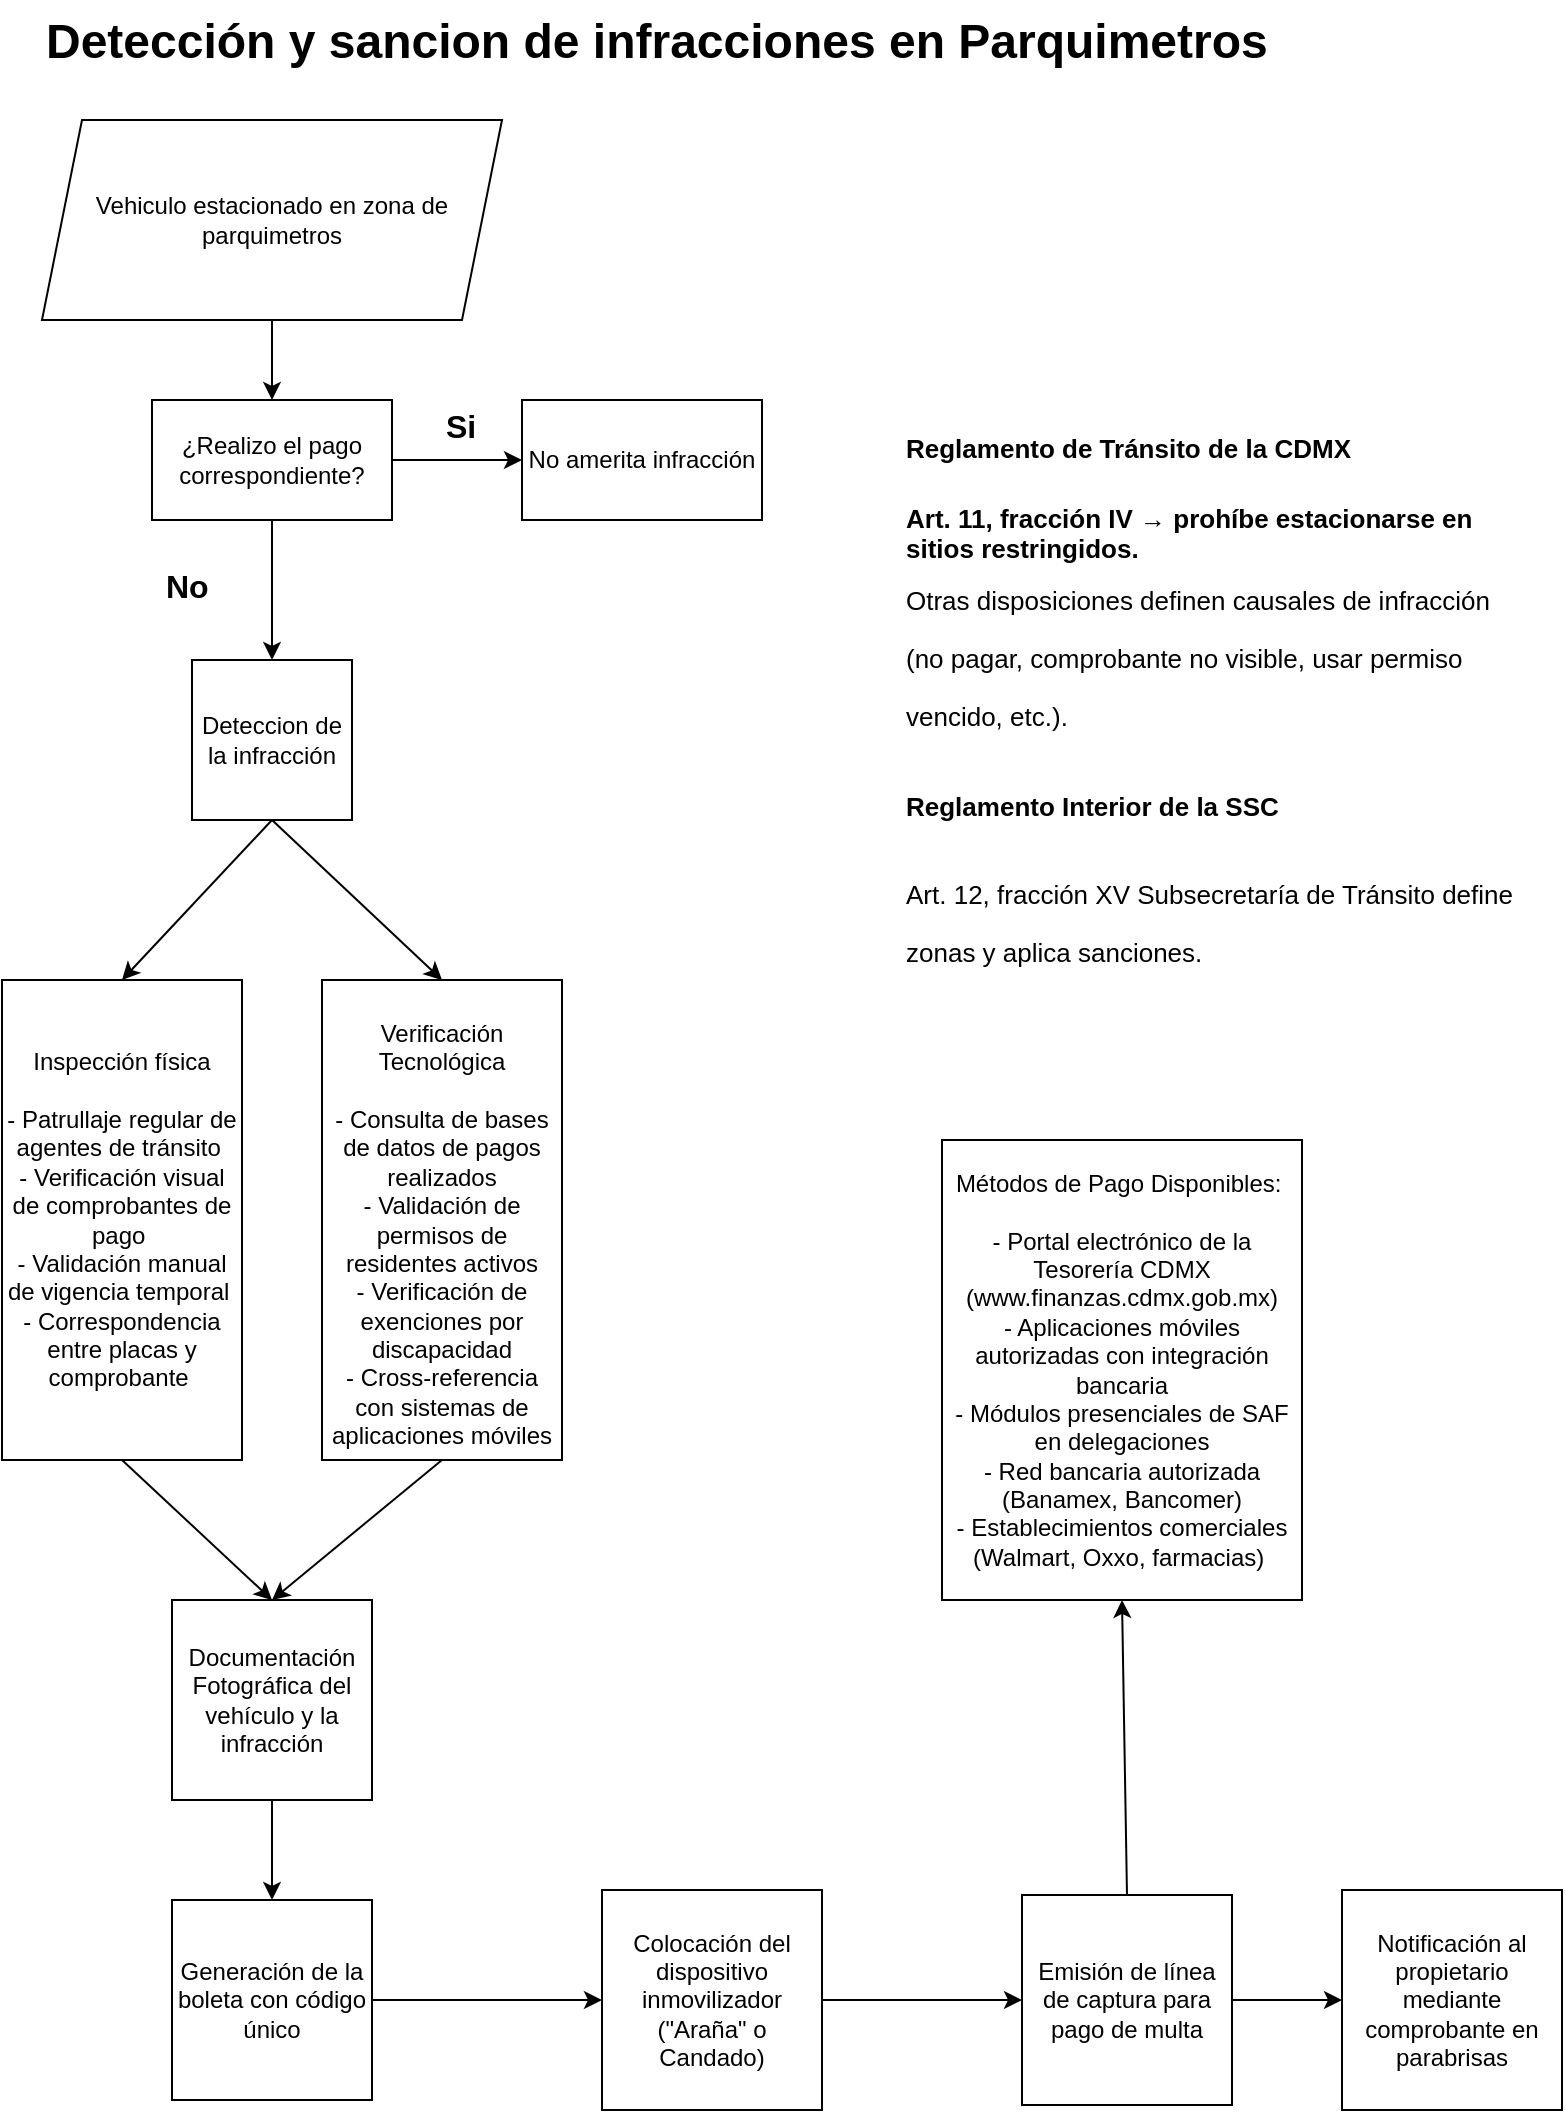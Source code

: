 <mxfile version="28.2.4">
  <diagram name="Página-1" id="-UDyG7sTWMzcDzoQgzSP">
    <mxGraphModel grid="1" page="1" gridSize="10" guides="1" tooltips="1" connect="1" arrows="1" fold="1" pageScale="1" pageWidth="827" pageHeight="1169" math="0" shadow="0">
      <root>
        <mxCell id="0" />
        <mxCell id="1" parent="0" />
        <mxCell id="_tyYR493tLjx07wX1UjR-2" value="&lt;h1 style=&quot;margin-top: 0px;&quot;&gt;Detección y sancion de infracciones en Parquimetros&lt;/h1&gt;" style="text;html=1;whiteSpace=wrap;overflow=hidden;rounded=0;" vertex="1" parent="1">
          <mxGeometry x="40" y="20" width="640" height="40" as="geometry" />
        </mxCell>
        <mxCell id="_tyYR493tLjx07wX1UjR-3" value="Deteccion de la infracción" style="whiteSpace=wrap;html=1;aspect=fixed;" vertex="1" parent="1">
          <mxGeometry x="115" y="350" width="80" height="80" as="geometry" />
        </mxCell>
        <mxCell id="_tyYR493tLjx07wX1UjR-4" value="&lt;div&gt;&lt;span style=&quot;background-color: transparent; color: light-dark(rgb(0, 0, 0), rgb(255, 255, 255));&quot;&gt;Inspección física&lt;/span&gt;&lt;/div&gt;&lt;div&gt;&lt;br&gt;&lt;div&gt;- Patrullaje regular de agentes de tránsito&amp;nbsp;&lt;/div&gt;&lt;div&gt;- Verificación visual de comprobantes de pago&amp;nbsp;&lt;/div&gt;&lt;div&gt;-&amp;nbsp;&lt;span style=&quot;background-color: transparent; color: light-dark(rgb(0, 0, 0), rgb(255, 255, 255));&quot;&gt;Validación manual de vigencia temporal&amp;nbsp;&lt;/span&gt;&lt;/div&gt;&lt;div&gt;- Correspondencia entre placas y comprobante&amp;nbsp;&lt;/div&gt;&lt;/div&gt;" style="rounded=0;whiteSpace=wrap;html=1;" vertex="1" parent="1">
          <mxGeometry x="20" y="510" width="120" height="240" as="geometry" />
        </mxCell>
        <mxCell id="_tyYR493tLjx07wX1UjR-6" value="&lt;div&gt;&lt;br&gt;&lt;/div&gt;Verificación Tecnológica&lt;div&gt;&lt;br&gt;&lt;/div&gt;&lt;div&gt;- Consulta de bases de datos de pagos realizados&lt;br&gt;- Validación de permisos de residentes activos&lt;br&gt;- Verificación de exenciones por discapacidad&lt;br&gt;- Cross-referencia con sistemas de aplicaciones móviles&lt;/div&gt;" style="rounded=0;whiteSpace=wrap;html=1;" vertex="1" parent="1">
          <mxGeometry x="180" y="510" width="120" height="240" as="geometry" />
        </mxCell>
        <mxCell id="_tyYR493tLjx07wX1UjR-7" value="" style="endArrow=classic;html=1;rounded=0;exitX=0.5;exitY=1;exitDx=0;exitDy=0;entryX=0.5;entryY=0;entryDx=0;entryDy=0;" edge="1" parent="1" source="_tyYR493tLjx07wX1UjR-3" target="_tyYR493tLjx07wX1UjR-4">
          <mxGeometry width="50" height="50" relative="1" as="geometry">
            <mxPoint x="140" y="505" as="sourcePoint" />
            <mxPoint x="420" y="565" as="targetPoint" />
          </mxGeometry>
        </mxCell>
        <mxCell id="_tyYR493tLjx07wX1UjR-8" value="" style="endArrow=classic;html=1;rounded=0;exitX=0.5;exitY=1;exitDx=0;exitDy=0;entryX=0.5;entryY=0;entryDx=0;entryDy=0;" edge="1" parent="1" source="_tyYR493tLjx07wX1UjR-3" target="_tyYR493tLjx07wX1UjR-6">
          <mxGeometry width="50" height="50" relative="1" as="geometry">
            <mxPoint x="180" y="505" as="sourcePoint" />
            <mxPoint x="420" y="565" as="targetPoint" />
          </mxGeometry>
        </mxCell>
        <mxCell id="_tyYR493tLjx07wX1UjR-9" value="Vehiculo estacionado en zona de parquimetros" style="shape=parallelogram;perimeter=parallelogramPerimeter;whiteSpace=wrap;html=1;fixedSize=1;" vertex="1" parent="1">
          <mxGeometry x="40" y="80" width="230" height="100" as="geometry" />
        </mxCell>
        <mxCell id="_tyYR493tLjx07wX1UjR-12" value="&lt;h1 style=&quot;margin-top: 0px;&quot;&gt;&lt;font style=&quot;font-size: 16px;&quot;&gt;Si&lt;/font&gt;&lt;/h1&gt;" style="text;html=1;whiteSpace=wrap;overflow=hidden;rounded=0;" vertex="1" parent="1">
          <mxGeometry x="240" y="210" width="20" height="40" as="geometry" />
        </mxCell>
        <mxCell id="_tyYR493tLjx07wX1UjR-15" value="No amerita infracción" style="rounded=0;whiteSpace=wrap;html=1;" vertex="1" parent="1">
          <mxGeometry x="280" y="220" width="120" height="60" as="geometry" />
        </mxCell>
        <mxCell id="_tyYR493tLjx07wX1UjR-16" value="&lt;h1 style=&quot;margin-top: 0px;&quot;&gt;&lt;font style=&quot;font-size: 16px;&quot;&gt;No&lt;/font&gt;&lt;/h1&gt;" style="text;html=1;whiteSpace=wrap;overflow=hidden;rounded=0;" vertex="1" parent="1">
          <mxGeometry x="100" y="290" width="30" height="40" as="geometry" />
        </mxCell>
        <mxCell id="_tyYR493tLjx07wX1UjR-19" value="¿Realizo el pago&lt;div&gt;correspondiente?&lt;/div&gt;" style="rounded=0;whiteSpace=wrap;html=1;" vertex="1" parent="1">
          <mxGeometry x="95" y="220" width="120" height="60" as="geometry" />
        </mxCell>
        <mxCell id="_tyYR493tLjx07wX1UjR-20" value="" style="endArrow=classic;html=1;rounded=0;exitX=0.5;exitY=1;exitDx=0;exitDy=0;entryX=0.5;entryY=0;entryDx=0;entryDy=0;" edge="1" parent="1" source="_tyYR493tLjx07wX1UjR-9" target="_tyYR493tLjx07wX1UjR-19">
          <mxGeometry width="50" height="50" relative="1" as="geometry">
            <mxPoint x="360" y="330" as="sourcePoint" />
            <mxPoint x="410" y="280" as="targetPoint" />
          </mxGeometry>
        </mxCell>
        <mxCell id="_tyYR493tLjx07wX1UjR-21" value="" style="endArrow=classic;html=1;rounded=0;exitX=1;exitY=0.5;exitDx=0;exitDy=0;entryX=0;entryY=0.5;entryDx=0;entryDy=0;" edge="1" parent="1" source="_tyYR493tLjx07wX1UjR-19" target="_tyYR493tLjx07wX1UjR-15">
          <mxGeometry width="50" height="50" relative="1" as="geometry">
            <mxPoint x="360" y="330" as="sourcePoint" />
            <mxPoint x="410" y="280" as="targetPoint" />
          </mxGeometry>
        </mxCell>
        <mxCell id="_tyYR493tLjx07wX1UjR-22" value="" style="endArrow=classic;html=1;rounded=0;entryX=0.5;entryY=0;entryDx=0;entryDy=0;exitX=0.5;exitY=1;exitDx=0;exitDy=0;" edge="1" parent="1" source="_tyYR493tLjx07wX1UjR-19" target="_tyYR493tLjx07wX1UjR-3">
          <mxGeometry width="50" height="50" relative="1" as="geometry">
            <mxPoint x="360" y="330" as="sourcePoint" />
            <mxPoint x="410" y="280" as="targetPoint" />
          </mxGeometry>
        </mxCell>
        <mxCell id="_tyYR493tLjx07wX1UjR-23" value="Documentación&lt;div&gt;Fotográfica del&lt;/div&gt;&lt;div&gt;vehículo y la&lt;/div&gt;&lt;div&gt;infracción&lt;/div&gt;" style="whiteSpace=wrap;html=1;aspect=fixed;" vertex="1" parent="1">
          <mxGeometry x="105" y="820" width="100" height="100" as="geometry" />
        </mxCell>
        <mxCell id="_tyYR493tLjx07wX1UjR-24" value="" style="endArrow=classic;html=1;rounded=0;exitX=0.5;exitY=1;exitDx=0;exitDy=0;entryX=0.5;entryY=0;entryDx=0;entryDy=0;" edge="1" parent="1" source="_tyYR493tLjx07wX1UjR-4" target="_tyYR493tLjx07wX1UjR-23">
          <mxGeometry width="50" height="50" relative="1" as="geometry">
            <mxPoint x="360" y="830" as="sourcePoint" />
            <mxPoint x="410" y="780" as="targetPoint" />
          </mxGeometry>
        </mxCell>
        <mxCell id="_tyYR493tLjx07wX1UjR-25" value="" style="endArrow=classic;html=1;rounded=0;exitX=0.5;exitY=1;exitDx=0;exitDy=0;entryX=0.5;entryY=0;entryDx=0;entryDy=0;" edge="1" parent="1" source="_tyYR493tLjx07wX1UjR-6" target="_tyYR493tLjx07wX1UjR-23">
          <mxGeometry width="50" height="50" relative="1" as="geometry">
            <mxPoint x="360" y="830" as="sourcePoint" />
            <mxPoint x="410" y="780" as="targetPoint" />
          </mxGeometry>
        </mxCell>
        <mxCell id="_tyYR493tLjx07wX1UjR-26" value="Generación de la boleta con código único" style="whiteSpace=wrap;html=1;aspect=fixed;" vertex="1" parent="1">
          <mxGeometry x="105" y="970" width="100" height="100" as="geometry" />
        </mxCell>
        <mxCell id="_tyYR493tLjx07wX1UjR-27" value="" style="endArrow=classic;html=1;rounded=0;exitX=0.5;exitY=1;exitDx=0;exitDy=0;entryX=0.5;entryY=0;entryDx=0;entryDy=0;" edge="1" parent="1" source="_tyYR493tLjx07wX1UjR-23" target="_tyYR493tLjx07wX1UjR-26">
          <mxGeometry width="50" height="50" relative="1" as="geometry">
            <mxPoint x="360" y="970" as="sourcePoint" />
            <mxPoint x="410" y="920" as="targetPoint" />
          </mxGeometry>
        </mxCell>
        <mxCell id="_tyYR493tLjx07wX1UjR-28" value="Colocación del dispositivo&lt;div&gt;inmovilizador&lt;/div&gt;&lt;div&gt;(&quot;Araña&quot; o Candado)&lt;/div&gt;" style="whiteSpace=wrap;html=1;aspect=fixed;" vertex="1" parent="1">
          <mxGeometry x="320" y="965" width="110" height="110" as="geometry" />
        </mxCell>
        <mxCell id="_tyYR493tLjx07wX1UjR-29" value="" style="endArrow=classic;html=1;rounded=0;exitX=1;exitY=0.5;exitDx=0;exitDy=0;entryX=0;entryY=0.5;entryDx=0;entryDy=0;" edge="1" parent="1" source="_tyYR493tLjx07wX1UjR-26" target="_tyYR493tLjx07wX1UjR-28">
          <mxGeometry width="50" height="50" relative="1" as="geometry">
            <mxPoint x="360" y="850" as="sourcePoint" />
            <mxPoint x="410" y="800" as="targetPoint" />
          </mxGeometry>
        </mxCell>
        <mxCell id="_tyYR493tLjx07wX1UjR-30" value="Emisión de línea de captura para pago de multa" style="whiteSpace=wrap;html=1;aspect=fixed;" vertex="1" parent="1">
          <mxGeometry x="530" y="967.5" width="105" height="105" as="geometry" />
        </mxCell>
        <mxCell id="_tyYR493tLjx07wX1UjR-31" value="" style="endArrow=classic;html=1;rounded=0;exitX=1;exitY=0.5;exitDx=0;exitDy=0;entryX=0;entryY=0.5;entryDx=0;entryDy=0;" edge="1" parent="1" source="_tyYR493tLjx07wX1UjR-28" target="_tyYR493tLjx07wX1UjR-30">
          <mxGeometry width="50" height="50" relative="1" as="geometry">
            <mxPoint x="360" y="970" as="sourcePoint" />
            <mxPoint x="410" y="920" as="targetPoint" />
          </mxGeometry>
        </mxCell>
        <mxCell id="_tyYR493tLjx07wX1UjR-32" value="Notificación al propietario mediante comprobante en parabrisas" style="whiteSpace=wrap;html=1;aspect=fixed;" vertex="1" parent="1">
          <mxGeometry x="690" y="965" width="110" height="110" as="geometry" />
        </mxCell>
        <mxCell id="_tyYR493tLjx07wX1UjR-33" value="" style="endArrow=classic;html=1;rounded=0;exitX=1;exitY=0.5;exitDx=0;exitDy=0;entryX=0;entryY=0.5;entryDx=0;entryDy=0;" edge="1" parent="1" source="_tyYR493tLjx07wX1UjR-30" target="_tyYR493tLjx07wX1UjR-32">
          <mxGeometry width="50" height="50" relative="1" as="geometry">
            <mxPoint x="360" y="850" as="sourcePoint" />
            <mxPoint x="410" y="800" as="targetPoint" />
          </mxGeometry>
        </mxCell>
        <mxCell id="_tyYR493tLjx07wX1UjR-35" value="Métodos de Pago Disponibles:&amp;nbsp;&lt;div&gt;&lt;br&gt;&lt;/div&gt;&lt;div&gt;- Portal electrónico de la Tesorería CDMX (www.finanzas.cdmx.gob.mx)&lt;br/&gt;- Aplicaciones móviles autorizadas con integración bancaria&lt;br/&gt;- Módulos presenciales de SAF en delegaciones&lt;br/&gt;- Red bancaria autorizada (Banamex, Bancomer)&lt;br/&gt;- Establecimientos comerciales (Walmart, Oxxo, farmacias)&amp;nbsp;&lt;/div&gt;" style="rounded=0;whiteSpace=wrap;html=1;" vertex="1" parent="1">
          <mxGeometry x="490" y="590" width="180" height="230" as="geometry" />
        </mxCell>
        <mxCell id="_tyYR493tLjx07wX1UjR-36" value="" style="endArrow=classic;html=1;rounded=0;entryX=0.5;entryY=1;entryDx=0;entryDy=0;exitX=0.5;exitY=0;exitDx=0;exitDy=0;" edge="1" parent="1" source="_tyYR493tLjx07wX1UjR-30" target="_tyYR493tLjx07wX1UjR-35">
          <mxGeometry width="50" height="50" relative="1" as="geometry">
            <mxPoint x="580" y="960" as="sourcePoint" />
            <mxPoint x="590" y="870" as="targetPoint" />
          </mxGeometry>
        </mxCell>
        <mxCell id="CPbbxp9HYs10ZsiT-efv-2" value="&lt;h1 style=&quot;margin-top: 0px;&quot;&gt;&lt;strong data-end=&quot;1664&quot; data-start=&quot;1627&quot;&gt;&lt;font style=&quot;font-size: 13px;&quot;&gt;Reglamento de Tránsito de la CDMX&lt;/font&gt;&lt;/strong&gt;&lt;/h1&gt;&lt;div&gt;&lt;strong data-end=&quot;1664&quot; data-start=&quot;1627&quot;&gt;&lt;font style=&quot;font-size: 13px;&quot;&gt;Art. 11, fracción IV → prohíbe estacionarse en sitios restringidos.&lt;/font&gt;&lt;/strong&gt;&lt;/div&gt;&lt;h1 style=&quot;margin-top: 0px;&quot;&gt;&lt;font style=&quot;color: light-dark(rgb(0, 0, 0), rgb(255, 255, 255)); background-color: transparent; font-weight: normal; font-size: 13px;&quot;&gt;Otras disposiciones definen causales de infracción (no pagar, comprobante no visible, usar permiso vencido, etc.).&lt;/font&gt;&lt;/h1&gt;&lt;h1 style=&quot;margin-top: 0px;&quot;&gt;&lt;font style=&quot;font-size: 13px;&quot;&gt;&lt;strong style=&quot;color: light-dark(rgb(0, 0, 0), rgb(255, 255, 255)); background-color: transparent;&quot; data-end=&quot;1901&quot; data-start=&quot;1868&quot;&gt;&lt;font style=&quot;&quot;&gt;Reglamento Interior de la SSC&lt;/font&gt;&lt;/strong&gt;&lt;/font&gt;&lt;/h1&gt;&lt;h1 style=&quot;margin-top: 0px;&quot;&gt;&lt;font style=&quot;font-size: 13px;&quot;&gt;&lt;span style=&quot;color: light-dark(rgb(0, 0, 0), rgb(255, 255, 255)); background-color: transparent; font-weight: normal;&quot;&gt;Art. 12, fracción XV Subsecretaría de Tránsito define zonas y aplica sanciones.&lt;/span&gt;&lt;/font&gt;&lt;/h1&gt;" style="text;html=1;whiteSpace=wrap;overflow=hidden;rounded=0;" vertex="1" parent="1">
          <mxGeometry x="470" y="220" width="310" height="300" as="geometry" />
        </mxCell>
      </root>
    </mxGraphModel>
  </diagram>
</mxfile>
